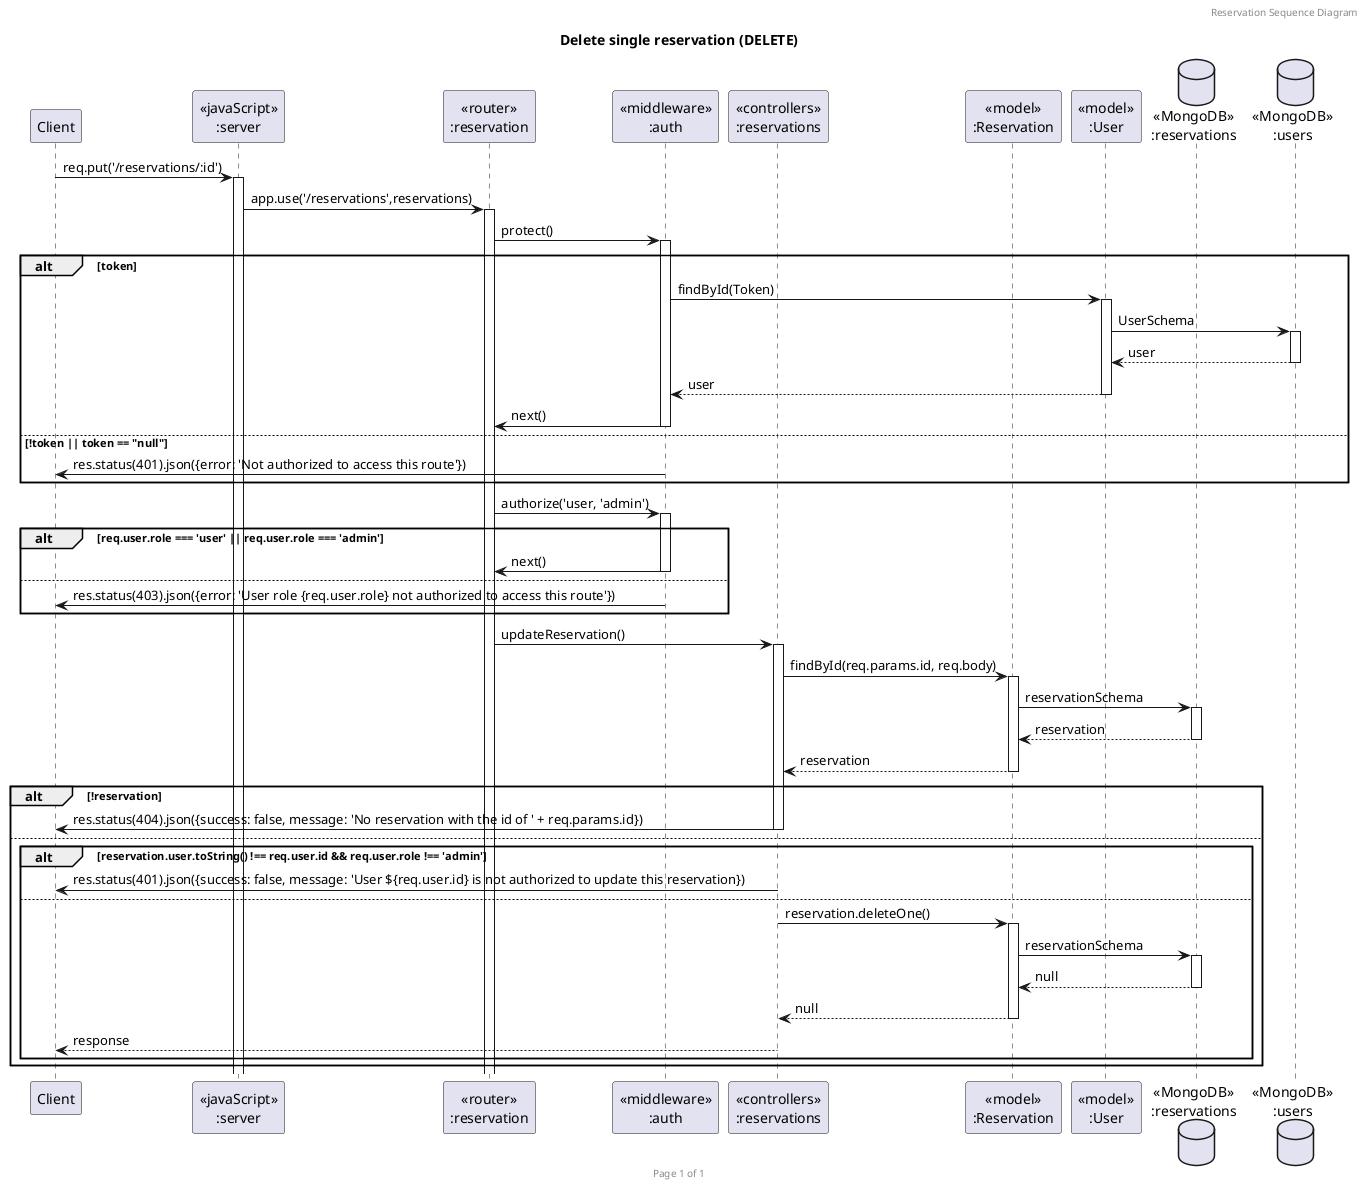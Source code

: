@startuml Delete single reservation (DELETE)

header Reservation Sequence Diagram
footer Page %page% of %lastpage%
title "Delete single reservation (DELETE)"

participant "Client" as client
participant "<<javaScript>>\n:server" as server
participant "<<router>>\n:reservation" as routerReservation
participant "<<middleware>>\n:auth" as middlewareAuth
participant "<<controllers>>\n:reservations" as controllersReservation
participant "<<model>>\n:Reservation" as modelReservation
participant "<<model>>\n:User" as modelUser
database "<<MongoDB>>\n:reservations" as reservationsDatabase
database "<<MongoDB>>\n:users" as UsersDatabase

client->server ++:req.put('/reservations/:id')
server->routerReservation ++:app.use('/reservations',reservations)
routerReservation -> middlewareAuth ++:protect()
alt token
    middlewareAuth->modelUser ++:findById(Token)
    modelUser->UsersDatabase ++:UserSchema
    modelUser<--UsersDatabase --:user
    middlewareAuth<--modelUser --:user
    middlewareAuth -> routerReservation --:next()
else !token || token == "null"
    middlewareAuth -> client --:res.status(401).json({error: 'Not authorized to access this route'})
end
routerReservation -> middlewareAuth ++:authorize('user, 'admin')
alt req.user.role === 'user' || req.user.role === 'admin'
    middlewareAuth -> routerReservation --:next()
else
    middlewareAuth -> client --:res.status(403).json({error: 'User role {req.user.role} not authorized to access this route'})
end

routerReservation -> controllersReservation ++:updateReservation()
controllersReservation->modelReservation ++:findById(req.params.id, req.body)
modelReservation ->reservationsDatabase ++: reservationSchema
reservationsDatabase --> modelReservation --: reservation
controllersReservation <-- modelReservation --: reservation

alt !reservation
    controllersReservation->client --: res.status(404).json({success: false, message: 'No reservation with the id of ' + req.params.id})
else
    alt reservation.user.toString() !== req.user.id && req.user.role !== 'admin'
        controllersReservation->client --: res.status(401).json({success: false, message: 'User ${req.user.id} is not authorized to update this reservation})
    else
        controllersReservation->modelReservation ++: reservation.deleteOne()
        modelReservation ->reservationsDatabase ++: reservationSchema
        reservationsDatabase --> modelReservation --: null
        controllersReservation <-- modelReservation --: null
        client <-- controllersReservation --: response
    end
end

@enduml